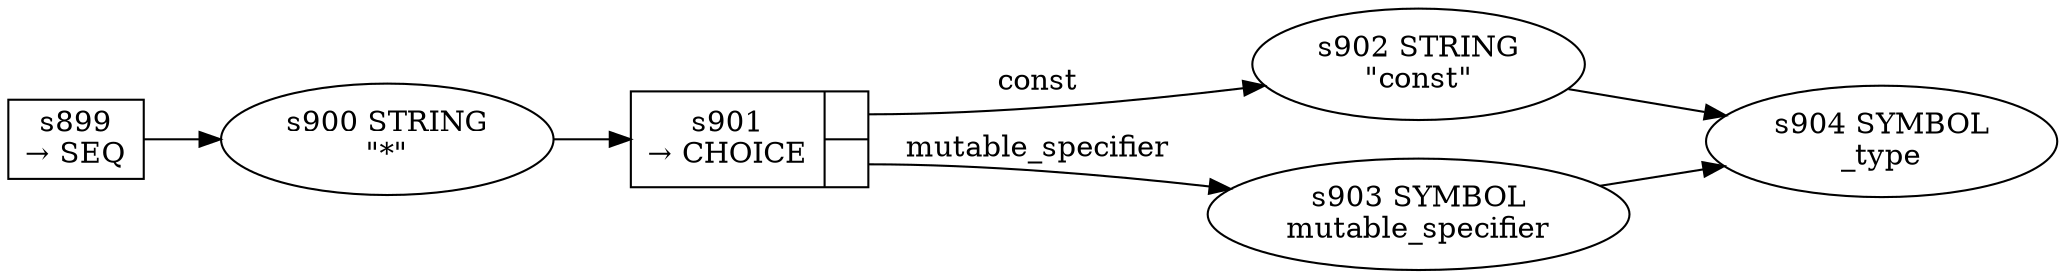
  digraph pointer_type {
  
    rankdir=LR;
  
    s899 [label="s899\n&rarr; SEQ", shape=record, fixedsize=false, peripheries=1];
  s900 [label="s900 STRING\n\"*\""];
  s899 -> s900 [];
  s901 [label="{s901\n&rarr; CHOICE|{<p0>|<p1>}}", shape=record, fixedsize=false, peripheries=1];
  s902 [label="s902 STRING\n\"const\""];
  s901:p0 -> s902 [label="const"];
  s903 [label="s903 SYMBOL\nmutable_specifier" href="rust-grammar.json.mutable_specifier.dot.svg"];
  s901:p1 -> s903 [label="mutable_specifier"];
  s900 -> s901 [];
  s904 [label="s904 SYMBOL\n_type" href="rust-grammar.json._type.dot.svg"];
  s902 -> s904 [];
  s903 -> s904 [];
  
  }
  